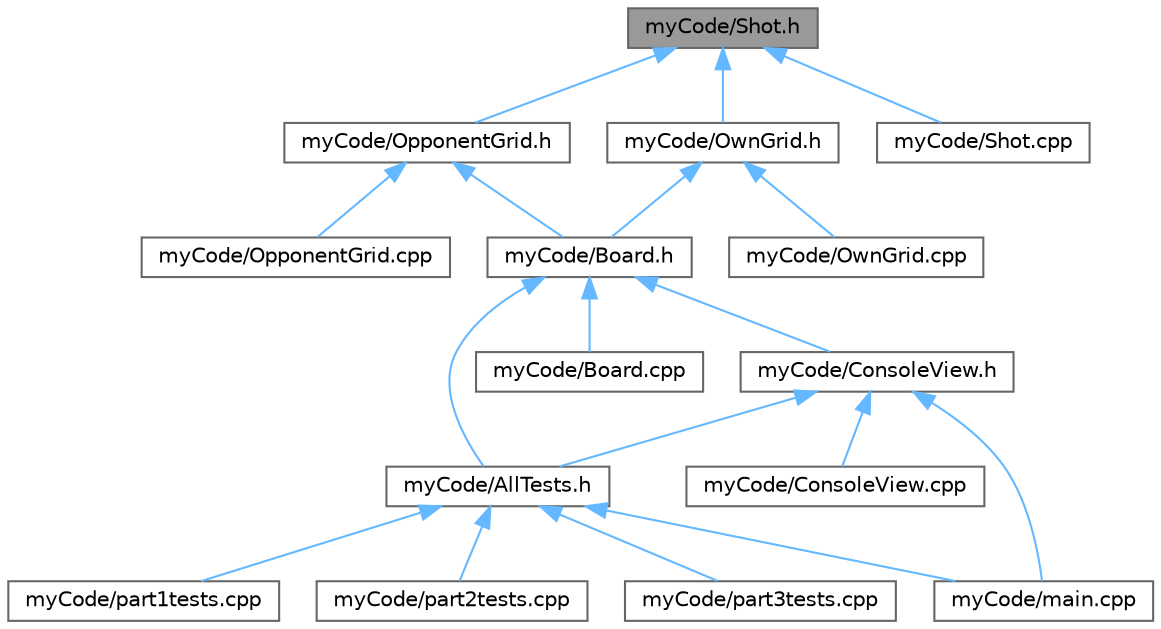 digraph "myCode/Shot.h"
{
 // LATEX_PDF_SIZE
  bgcolor="transparent";
  edge [fontname=Helvetica,fontsize=10,labelfontname=Helvetica,labelfontsize=10];
  node [fontname=Helvetica,fontsize=10,shape=box,height=0.2,width=0.4];
  Node1 [id="Node000001",label="myCode/Shot.h",height=0.2,width=0.4,color="gray40", fillcolor="grey60", style="filled", fontcolor="black",tooltip=" "];
  Node1 -> Node2 [id="edge18_Node000001_Node000002",dir="back",color="steelblue1",style="solid",tooltip=" "];
  Node2 [id="Node000002",label="myCode/OpponentGrid.h",height=0.2,width=0.4,color="grey40", fillcolor="white", style="filled",URL="$_opponent_grid_8h.html",tooltip=" "];
  Node2 -> Node3 [id="edge19_Node000002_Node000003",dir="back",color="steelblue1",style="solid",tooltip=" "];
  Node3 [id="Node000003",label="myCode/Board.h",height=0.2,width=0.4,color="grey40", fillcolor="white", style="filled",URL="$_board_8h.html",tooltip=" "];
  Node3 -> Node4 [id="edge20_Node000003_Node000004",dir="back",color="steelblue1",style="solid",tooltip=" "];
  Node4 [id="Node000004",label="myCode/AllTests.h",height=0.2,width=0.4,color="grey40", fillcolor="white", style="filled",URL="$_all_tests_8h.html",tooltip=" "];
  Node4 -> Node5 [id="edge21_Node000004_Node000005",dir="back",color="steelblue1",style="solid",tooltip=" "];
  Node5 [id="Node000005",label="myCode/main.cpp",height=0.2,width=0.4,color="grey40", fillcolor="white", style="filled",URL="$main_8cpp.html",tooltip=" "];
  Node4 -> Node6 [id="edge22_Node000004_Node000006",dir="back",color="steelblue1",style="solid",tooltip=" "];
  Node6 [id="Node000006",label="myCode/part1tests.cpp",height=0.2,width=0.4,color="grey40", fillcolor="white", style="filled",URL="$part1tests_8cpp.html",tooltip=" "];
  Node4 -> Node7 [id="edge23_Node000004_Node000007",dir="back",color="steelblue1",style="solid",tooltip=" "];
  Node7 [id="Node000007",label="myCode/part2tests.cpp",height=0.2,width=0.4,color="grey40", fillcolor="white", style="filled",URL="$part2tests_8cpp.html",tooltip=" "];
  Node4 -> Node8 [id="edge24_Node000004_Node000008",dir="back",color="steelblue1",style="solid",tooltip=" "];
  Node8 [id="Node000008",label="myCode/part3tests.cpp",height=0.2,width=0.4,color="grey40", fillcolor="white", style="filled",URL="$part3tests_8cpp.html",tooltip=" "];
  Node3 -> Node9 [id="edge25_Node000003_Node000009",dir="back",color="steelblue1",style="solid",tooltip=" "];
  Node9 [id="Node000009",label="myCode/Board.cpp",height=0.2,width=0.4,color="grey40", fillcolor="white", style="filled",URL="$_board_8cpp.html",tooltip=" "];
  Node3 -> Node10 [id="edge26_Node000003_Node000010",dir="back",color="steelblue1",style="solid",tooltip=" "];
  Node10 [id="Node000010",label="myCode/ConsoleView.h",height=0.2,width=0.4,color="grey40", fillcolor="white", style="filled",URL="$_console_view_8h.html",tooltip=" "];
  Node10 -> Node4 [id="edge27_Node000010_Node000004",dir="back",color="steelblue1",style="solid",tooltip=" "];
  Node10 -> Node11 [id="edge28_Node000010_Node000011",dir="back",color="steelblue1",style="solid",tooltip=" "];
  Node11 [id="Node000011",label="myCode/ConsoleView.cpp",height=0.2,width=0.4,color="grey40", fillcolor="white", style="filled",URL="$_console_view_8cpp.html",tooltip=" "];
  Node10 -> Node5 [id="edge29_Node000010_Node000005",dir="back",color="steelblue1",style="solid",tooltip=" "];
  Node2 -> Node12 [id="edge30_Node000002_Node000012",dir="back",color="steelblue1",style="solid",tooltip=" "];
  Node12 [id="Node000012",label="myCode/OpponentGrid.cpp",height=0.2,width=0.4,color="grey40", fillcolor="white", style="filled",URL="$_opponent_grid_8cpp.html",tooltip=" "];
  Node1 -> Node13 [id="edge31_Node000001_Node000013",dir="back",color="steelblue1",style="solid",tooltip=" "];
  Node13 [id="Node000013",label="myCode/OwnGrid.h",height=0.2,width=0.4,color="grey40", fillcolor="white", style="filled",URL="$_own_grid_8h.html",tooltip=" "];
  Node13 -> Node3 [id="edge32_Node000013_Node000003",dir="back",color="steelblue1",style="solid",tooltip=" "];
  Node13 -> Node14 [id="edge33_Node000013_Node000014",dir="back",color="steelblue1",style="solid",tooltip=" "];
  Node14 [id="Node000014",label="myCode/OwnGrid.cpp",height=0.2,width=0.4,color="grey40", fillcolor="white", style="filled",URL="$_own_grid_8cpp.html",tooltip=" "];
  Node1 -> Node15 [id="edge34_Node000001_Node000015",dir="back",color="steelblue1",style="solid",tooltip=" "];
  Node15 [id="Node000015",label="myCode/Shot.cpp",height=0.2,width=0.4,color="grey40", fillcolor="white", style="filled",URL="$_shot_8cpp.html",tooltip=" "];
}
